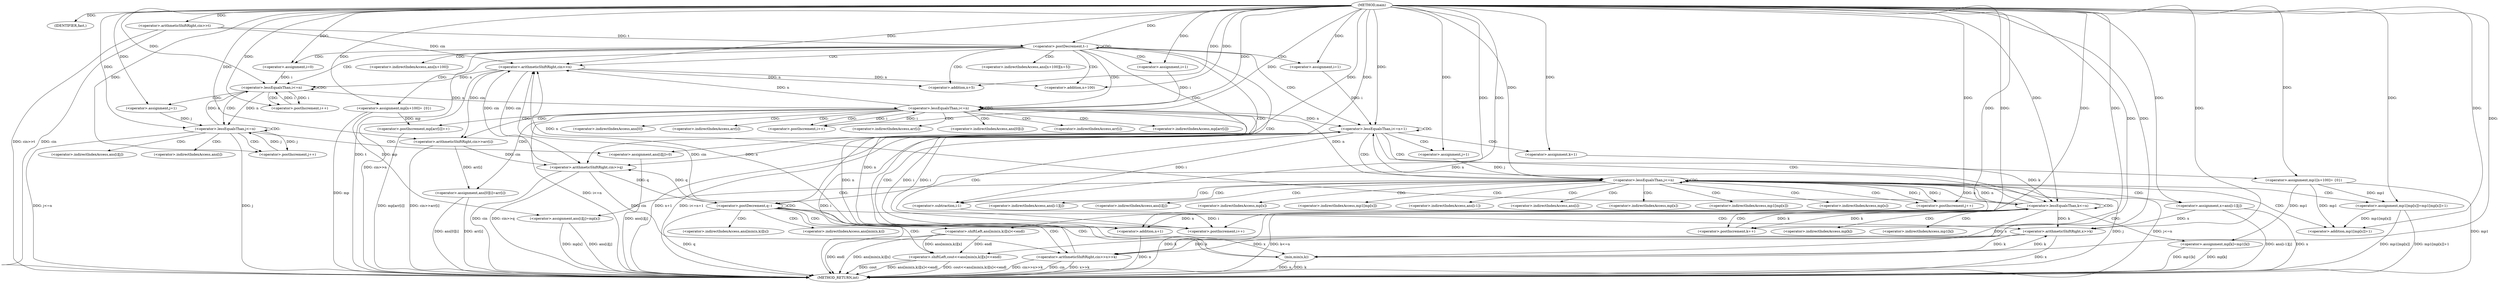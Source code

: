 digraph "main" {  
"1000101" [label = "(METHOD,main)" ]
"1000293" [label = "(METHOD_RETURN,int)" ]
"1000103" [label = "(IDENTIFIER,fast,)" ]
"1000105" [label = "(<operator>.arithmeticShiftRight,cin>>t)" ]
"1000109" [label = "(<operator>.postDecrement,t--)" ]
"1000113" [label = "(<operator>.arithmeticShiftRight,cin>>n)" ]
"1000156" [label = "(<operator>.assignment,mp[n+100]= {0})" ]
"1000268" [label = "(<operator>.arithmeticShiftRight,cin>>q)" ]
"1000128" [label = "(<operator>.assignment,i=0)" ]
"1000131" [label = "(<operator>.lessEqualsThan,i<=n)" ]
"1000134" [label = "(<operator>.postIncrement,i++)" ]
"1000160" [label = "(<operator>.assignment,i=1)" ]
"1000163" [label = "(<operator>.lessEqualsThan,i<=n)" ]
"1000166" [label = "(<operator>.postIncrement,i++)" ]
"1000191" [label = "(<operator>.assignment,i=1)" ]
"1000194" [label = "(<operator>.lessEqualsThan,i<=n+1)" ]
"1000199" [label = "(<operator>.postIncrement,i++)" ]
"1000272" [label = "(<operator>.postDecrement,q--)" ]
"1000123" [label = "(<operator>.addition,n+5)" ]
"1000169" [label = "(<operator>.arithmeticShiftRight,cin>>arr[i])" ]
"1000174" [label = "(<operator>.assignment,ans[0][i]=arr[i])" ]
"1000183" [label = "(<operator>.postIncrement,mp[arr[i]]++)" ]
"1000203" [label = "(<operator>.assignment,mp1[n+100]= {0})" ]
"1000277" [label = "(<operator>.arithmeticShiftRight,cin>>x>>k)" ]
"1000282" [label = "(<operator>.shiftLeft,cout<<ans[min(n,k)][x]<<endl)" ]
"1000120" [label = "(<operator>.addition,n+100)" ]
"1000139" [label = "(<operator>.assignment,j=1)" ]
"1000142" [label = "(<operator>.lessEqualsThan,j<=n)" ]
"1000145" [label = "(<operator>.postIncrement,j++)" ]
"1000196" [label = "(<operator>.addition,n+1)" ]
"1000207" [label = "(<operator>.assignment,j=1)" ]
"1000210" [label = "(<operator>.lessEqualsThan,j<=n)" ]
"1000213" [label = "(<operator>.postIncrement,j++)" ]
"1000251" [label = "(<operator>.assignment,k=1)" ]
"1000254" [label = "(<operator>.lessEqualsThan,k<=n)" ]
"1000257" [label = "(<operator>.postIncrement,k++)" ]
"1000148" [label = "(<operator>.assignment,ans[i][j]=0)" ]
"1000217" [label = "(<operator>.assignment,x=ans[i-1][j])" ]
"1000226" [label = "(<operator>.assignment,ans[i][j]=mp[x])" ]
"1000235" [label = "(<operator>.assignment,mp1[mp[x]]=mp1[mp[x]]+1)" ]
"1000260" [label = "(<operator>.assignment,mp[k]=mp1[k])" ]
"1000279" [label = "(<operator>.arithmeticShiftRight,x>>k)" ]
"1000284" [label = "(<operator>.shiftLeft,ans[min(n,k)][x]<<endl)" ]
"1000241" [label = "(<operator>.addition,mp1[mp[x]]+1)" ]
"1000288" [label = "(min,min(n,k))" ]
"1000222" [label = "(<operator>.subtraction,i-1)" ]
"1000117" [label = "(<operator>.indirectIndexAccess,ans[n+100][n+5])" ]
"1000118" [label = "(<operator>.indirectIndexAccess,ans[n+100])" ]
"1000171" [label = "(<operator>.indirectIndexAccess,arr[i])" ]
"1000175" [label = "(<operator>.indirectIndexAccess,ans[0][i])" ]
"1000180" [label = "(<operator>.indirectIndexAccess,arr[i])" ]
"1000184" [label = "(<operator>.indirectIndexAccess,mp[arr[i]])" ]
"1000176" [label = "(<operator>.indirectIndexAccess,ans[0])" ]
"1000186" [label = "(<operator>.indirectIndexAccess,arr[i])" ]
"1000285" [label = "(<operator>.indirectIndexAccess,ans[min(n,k)][x])" ]
"1000149" [label = "(<operator>.indirectIndexAccess,ans[i][j])" ]
"1000219" [label = "(<operator>.indirectIndexAccess,ans[i-1][j])" ]
"1000227" [label = "(<operator>.indirectIndexAccess,ans[i][j])" ]
"1000232" [label = "(<operator>.indirectIndexAccess,mp[x])" ]
"1000236" [label = "(<operator>.indirectIndexAccess,mp1[mp[x]])" ]
"1000261" [label = "(<operator>.indirectIndexAccess,mp[k])" ]
"1000264" [label = "(<operator>.indirectIndexAccess,mp1[k])" ]
"1000286" [label = "(<operator>.indirectIndexAccess,ans[min(n,k)])" ]
"1000150" [label = "(<operator>.indirectIndexAccess,ans[i])" ]
"1000220" [label = "(<operator>.indirectIndexAccess,ans[i-1])" ]
"1000228" [label = "(<operator>.indirectIndexAccess,ans[i])" ]
"1000238" [label = "(<operator>.indirectIndexAccess,mp[x])" ]
"1000242" [label = "(<operator>.indirectIndexAccess,mp1[mp[x]])" ]
"1000244" [label = "(<operator>.indirectIndexAccess,mp[x])" ]
  "1000105" -> "1000293"  [ label = "DDG: cin"] 
  "1000105" -> "1000293"  [ label = "DDG: cin>>t"] 
  "1000109" -> "1000293"  [ label = "DDG: t"] 
  "1000113" -> "1000293"  [ label = "DDG: cin>>n"] 
  "1000156" -> "1000293"  [ label = "DDG: mp"] 
  "1000163" -> "1000293"  [ label = "DDG: i<=n"] 
  "1000194" -> "1000293"  [ label = "DDG: i"] 
  "1000196" -> "1000293"  [ label = "DDG: n"] 
  "1000194" -> "1000293"  [ label = "DDG: n+1"] 
  "1000194" -> "1000293"  [ label = "DDG: i<=n+1"] 
  "1000268" -> "1000293"  [ label = "DDG: cin"] 
  "1000268" -> "1000293"  [ label = "DDG: cin>>q"] 
  "1000272" -> "1000293"  [ label = "DDG: q"] 
  "1000277" -> "1000293"  [ label = "DDG: cin"] 
  "1000279" -> "1000293"  [ label = "DDG: x"] 
  "1000277" -> "1000293"  [ label = "DDG: x>>k"] 
  "1000277" -> "1000293"  [ label = "DDG: cin>>x>>k"] 
  "1000288" -> "1000293"  [ label = "DDG: n"] 
  "1000288" -> "1000293"  [ label = "DDG: k"] 
  "1000284" -> "1000293"  [ label = "DDG: ans[min(n,k)][x]"] 
  "1000282" -> "1000293"  [ label = "DDG: ans[min(n,k)][x]<<endl"] 
  "1000282" -> "1000293"  [ label = "DDG: cout<<ans[min(n,k)][x]<<endl"] 
  "1000203" -> "1000293"  [ label = "DDG: mp1"] 
  "1000210" -> "1000293"  [ label = "DDG: j"] 
  "1000210" -> "1000293"  [ label = "DDG: j<=n"] 
  "1000254" -> "1000293"  [ label = "DDG: k"] 
  "1000254" -> "1000293"  [ label = "DDG: k<=n"] 
  "1000260" -> "1000293"  [ label = "DDG: mp[k]"] 
  "1000260" -> "1000293"  [ label = "DDG: mp1[k]"] 
  "1000217" -> "1000293"  [ label = "DDG: x"] 
  "1000217" -> "1000293"  [ label = "DDG: ans[i-1][j]"] 
  "1000226" -> "1000293"  [ label = "DDG: ans[i][j]"] 
  "1000226" -> "1000293"  [ label = "DDG: mp[x]"] 
  "1000235" -> "1000293"  [ label = "DDG: mp1[mp[x]]"] 
  "1000235" -> "1000293"  [ label = "DDG: mp1[mp[x]]+1"] 
  "1000169" -> "1000293"  [ label = "DDG: cin>>arr[i]"] 
  "1000174" -> "1000293"  [ label = "DDG: ans[0][i]"] 
  "1000174" -> "1000293"  [ label = "DDG: arr[i]"] 
  "1000183" -> "1000293"  [ label = "DDG: mp[arr[i]]"] 
  "1000142" -> "1000293"  [ label = "DDG: j"] 
  "1000142" -> "1000293"  [ label = "DDG: j<=n"] 
  "1000148" -> "1000293"  [ label = "DDG: ans[i][j]"] 
  "1000282" -> "1000293"  [ label = "DDG: cout"] 
  "1000284" -> "1000293"  [ label = "DDG: endl"] 
  "1000101" -> "1000103"  [ label = "DDG: "] 
  "1000101" -> "1000105"  [ label = "DDG: "] 
  "1000105" -> "1000109"  [ label = "DDG: t"] 
  "1000101" -> "1000109"  [ label = "DDG: "] 
  "1000105" -> "1000113"  [ label = "DDG: cin"] 
  "1000268" -> "1000113"  [ label = "DDG: cin"] 
  "1000277" -> "1000113"  [ label = "DDG: cin"] 
  "1000101" -> "1000113"  [ label = "DDG: "] 
  "1000288" -> "1000113"  [ label = "DDG: n"] 
  "1000163" -> "1000113"  [ label = "DDG: n"] 
  "1000254" -> "1000113"  [ label = "DDG: n"] 
  "1000101" -> "1000128"  [ label = "DDG: "] 
  "1000101" -> "1000156"  [ label = "DDG: "] 
  "1000101" -> "1000160"  [ label = "DDG: "] 
  "1000101" -> "1000191"  [ label = "DDG: "] 
  "1000113" -> "1000268"  [ label = "DDG: cin"] 
  "1000169" -> "1000268"  [ label = "DDG: cin"] 
  "1000101" -> "1000268"  [ label = "DDG: "] 
  "1000272" -> "1000268"  [ label = "DDG: q"] 
  "1000101" -> "1000123"  [ label = "DDG: "] 
  "1000113" -> "1000123"  [ label = "DDG: n"] 
  "1000128" -> "1000131"  [ label = "DDG: i"] 
  "1000134" -> "1000131"  [ label = "DDG: i"] 
  "1000101" -> "1000131"  [ label = "DDG: "] 
  "1000142" -> "1000131"  [ label = "DDG: n"] 
  "1000113" -> "1000131"  [ label = "DDG: n"] 
  "1000131" -> "1000134"  [ label = "DDG: i"] 
  "1000101" -> "1000134"  [ label = "DDG: "] 
  "1000160" -> "1000163"  [ label = "DDG: i"] 
  "1000166" -> "1000163"  [ label = "DDG: i"] 
  "1000101" -> "1000163"  [ label = "DDG: "] 
  "1000131" -> "1000163"  [ label = "DDG: n"] 
  "1000163" -> "1000166"  [ label = "DDG: i"] 
  "1000101" -> "1000166"  [ label = "DDG: "] 
  "1000169" -> "1000174"  [ label = "DDG: arr[i]"] 
  "1000191" -> "1000194"  [ label = "DDG: i"] 
  "1000199" -> "1000194"  [ label = "DDG: i"] 
  "1000101" -> "1000194"  [ label = "DDG: "] 
  "1000163" -> "1000194"  [ label = "DDG: n"] 
  "1000254" -> "1000194"  [ label = "DDG: n"] 
  "1000194" -> "1000199"  [ label = "DDG: i"] 
  "1000222" -> "1000199"  [ label = "DDG: i"] 
  "1000101" -> "1000199"  [ label = "DDG: "] 
  "1000268" -> "1000272"  [ label = "DDG: q"] 
  "1000101" -> "1000272"  [ label = "DDG: "] 
  "1000113" -> "1000120"  [ label = "DDG: n"] 
  "1000101" -> "1000120"  [ label = "DDG: "] 
  "1000101" -> "1000139"  [ label = "DDG: "] 
  "1000113" -> "1000169"  [ label = "DDG: cin"] 
  "1000101" -> "1000169"  [ label = "DDG: "] 
  "1000156" -> "1000183"  [ label = "DDG: mp"] 
  "1000163" -> "1000196"  [ label = "DDG: n"] 
  "1000254" -> "1000196"  [ label = "DDG: n"] 
  "1000101" -> "1000196"  [ label = "DDG: "] 
  "1000101" -> "1000203"  [ label = "DDG: "] 
  "1000101" -> "1000207"  [ label = "DDG: "] 
  "1000101" -> "1000251"  [ label = "DDG: "] 
  "1000268" -> "1000277"  [ label = "DDG: cin"] 
  "1000101" -> "1000277"  [ label = "DDG: "] 
  "1000279" -> "1000277"  [ label = "DDG: k"] 
  "1000279" -> "1000277"  [ label = "DDG: x"] 
  "1000101" -> "1000282"  [ label = "DDG: "] 
  "1000284" -> "1000282"  [ label = "DDG: ans[min(n,k)][x]"] 
  "1000284" -> "1000282"  [ label = "DDG: endl"] 
  "1000139" -> "1000142"  [ label = "DDG: j"] 
  "1000145" -> "1000142"  [ label = "DDG: j"] 
  "1000101" -> "1000142"  [ label = "DDG: "] 
  "1000131" -> "1000142"  [ label = "DDG: n"] 
  "1000142" -> "1000145"  [ label = "DDG: j"] 
  "1000101" -> "1000145"  [ label = "DDG: "] 
  "1000101" -> "1000148"  [ label = "DDG: "] 
  "1000207" -> "1000210"  [ label = "DDG: j"] 
  "1000213" -> "1000210"  [ label = "DDG: j"] 
  "1000101" -> "1000210"  [ label = "DDG: "] 
  "1000163" -> "1000210"  [ label = "DDG: n"] 
  "1000254" -> "1000210"  [ label = "DDG: n"] 
  "1000210" -> "1000213"  [ label = "DDG: j"] 
  "1000101" -> "1000213"  [ label = "DDG: "] 
  "1000156" -> "1000226"  [ label = "DDG: mp"] 
  "1000101" -> "1000235"  [ label = "DDG: "] 
  "1000203" -> "1000235"  [ label = "DDG: mp1"] 
  "1000251" -> "1000254"  [ label = "DDG: k"] 
  "1000257" -> "1000254"  [ label = "DDG: k"] 
  "1000101" -> "1000254"  [ label = "DDG: "] 
  "1000210" -> "1000254"  [ label = "DDG: n"] 
  "1000254" -> "1000257"  [ label = "DDG: k"] 
  "1000101" -> "1000257"  [ label = "DDG: "] 
  "1000203" -> "1000260"  [ label = "DDG: mp1"] 
  "1000217" -> "1000279"  [ label = "DDG: x"] 
  "1000101" -> "1000279"  [ label = "DDG: "] 
  "1000288" -> "1000279"  [ label = "DDG: k"] 
  "1000254" -> "1000279"  [ label = "DDG: k"] 
  "1000101" -> "1000284"  [ label = "DDG: "] 
  "1000101" -> "1000217"  [ label = "DDG: "] 
  "1000203" -> "1000241"  [ label = "DDG: mp1"] 
  "1000235" -> "1000241"  [ label = "DDG: mp1[mp[x]]"] 
  "1000101" -> "1000241"  [ label = "DDG: "] 
  "1000101" -> "1000288"  [ label = "DDG: "] 
  "1000163" -> "1000288"  [ label = "DDG: n"] 
  "1000254" -> "1000288"  [ label = "DDG: n"] 
  "1000279" -> "1000288"  [ label = "DDG: k"] 
  "1000194" -> "1000222"  [ label = "DDG: i"] 
  "1000101" -> "1000222"  [ label = "DDG: "] 
  "1000109" -> "1000117"  [ label = "CDG: "] 
  "1000109" -> "1000191"  [ label = "CDG: "] 
  "1000109" -> "1000268"  [ label = "CDG: "] 
  "1000109" -> "1000109"  [ label = "CDG: "] 
  "1000109" -> "1000128"  [ label = "CDG: "] 
  "1000109" -> "1000156"  [ label = "CDG: "] 
  "1000109" -> "1000120"  [ label = "CDG: "] 
  "1000109" -> "1000123"  [ label = "CDG: "] 
  "1000109" -> "1000160"  [ label = "CDG: "] 
  "1000109" -> "1000194"  [ label = "CDG: "] 
  "1000109" -> "1000118"  [ label = "CDG: "] 
  "1000109" -> "1000196"  [ label = "CDG: "] 
  "1000109" -> "1000163"  [ label = "CDG: "] 
  "1000109" -> "1000272"  [ label = "CDG: "] 
  "1000109" -> "1000131"  [ label = "CDG: "] 
  "1000109" -> "1000113"  [ label = "CDG: "] 
  "1000131" -> "1000142"  [ label = "CDG: "] 
  "1000131" -> "1000139"  [ label = "CDG: "] 
  "1000131" -> "1000131"  [ label = "CDG: "] 
  "1000131" -> "1000134"  [ label = "CDG: "] 
  "1000163" -> "1000174"  [ label = "CDG: "] 
  "1000163" -> "1000166"  [ label = "CDG: "] 
  "1000163" -> "1000180"  [ label = "CDG: "] 
  "1000163" -> "1000183"  [ label = "CDG: "] 
  "1000163" -> "1000175"  [ label = "CDG: "] 
  "1000163" -> "1000176"  [ label = "CDG: "] 
  "1000163" -> "1000186"  [ label = "CDG: "] 
  "1000163" -> "1000169"  [ label = "CDG: "] 
  "1000163" -> "1000163"  [ label = "CDG: "] 
  "1000163" -> "1000171"  [ label = "CDG: "] 
  "1000163" -> "1000184"  [ label = "CDG: "] 
  "1000194" -> "1000199"  [ label = "CDG: "] 
  "1000194" -> "1000251"  [ label = "CDG: "] 
  "1000194" -> "1000210"  [ label = "CDG: "] 
  "1000194" -> "1000254"  [ label = "CDG: "] 
  "1000194" -> "1000194"  [ label = "CDG: "] 
  "1000194" -> "1000196"  [ label = "CDG: "] 
  "1000194" -> "1000207"  [ label = "CDG: "] 
  "1000194" -> "1000203"  [ label = "CDG: "] 
  "1000272" -> "1000285"  [ label = "CDG: "] 
  "1000272" -> "1000277"  [ label = "CDG: "] 
  "1000272" -> "1000282"  [ label = "CDG: "] 
  "1000272" -> "1000284"  [ label = "CDG: "] 
  "1000272" -> "1000288"  [ label = "CDG: "] 
  "1000272" -> "1000279"  [ label = "CDG: "] 
  "1000272" -> "1000286"  [ label = "CDG: "] 
  "1000272" -> "1000272"  [ label = "CDG: "] 
  "1000142" -> "1000142"  [ label = "CDG: "] 
  "1000142" -> "1000150"  [ label = "CDG: "] 
  "1000142" -> "1000148"  [ label = "CDG: "] 
  "1000142" -> "1000149"  [ label = "CDG: "] 
  "1000142" -> "1000145"  [ label = "CDG: "] 
  "1000210" -> "1000238"  [ label = "CDG: "] 
  "1000210" -> "1000227"  [ label = "CDG: "] 
  "1000210" -> "1000244"  [ label = "CDG: "] 
  "1000210" -> "1000219"  [ label = "CDG: "] 
  "1000210" -> "1000210"  [ label = "CDG: "] 
  "1000210" -> "1000236"  [ label = "CDG: "] 
  "1000210" -> "1000222"  [ label = "CDG: "] 
  "1000210" -> "1000242"  [ label = "CDG: "] 
  "1000210" -> "1000235"  [ label = "CDG: "] 
  "1000210" -> "1000220"  [ label = "CDG: "] 
  "1000210" -> "1000217"  [ label = "CDG: "] 
  "1000210" -> "1000226"  [ label = "CDG: "] 
  "1000210" -> "1000232"  [ label = "CDG: "] 
  "1000210" -> "1000213"  [ label = "CDG: "] 
  "1000210" -> "1000241"  [ label = "CDG: "] 
  "1000210" -> "1000228"  [ label = "CDG: "] 
  "1000254" -> "1000260"  [ label = "CDG: "] 
  "1000254" -> "1000254"  [ label = "CDG: "] 
  "1000254" -> "1000261"  [ label = "CDG: "] 
  "1000254" -> "1000257"  [ label = "CDG: "] 
  "1000254" -> "1000264"  [ label = "CDG: "] 
}
